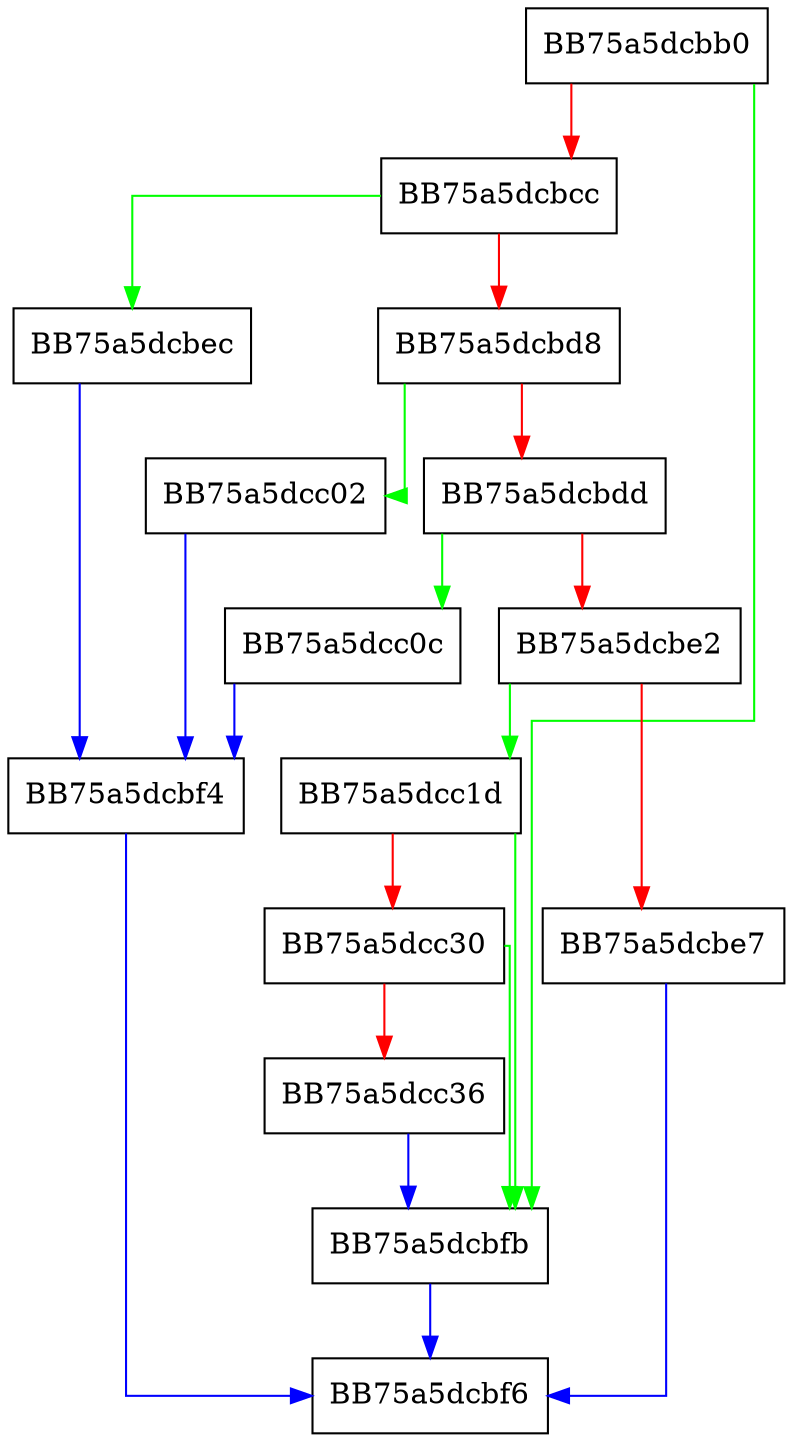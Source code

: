 digraph StartComposite {
  node [shape="box"];
  graph [splines=ortho];
  BB75a5dcbb0 -> BB75a5dcbfb [color="green"];
  BB75a5dcbb0 -> BB75a5dcbcc [color="red"];
  BB75a5dcbcc -> BB75a5dcbec [color="green"];
  BB75a5dcbcc -> BB75a5dcbd8 [color="red"];
  BB75a5dcbd8 -> BB75a5dcc02 [color="green"];
  BB75a5dcbd8 -> BB75a5dcbdd [color="red"];
  BB75a5dcbdd -> BB75a5dcc0c [color="green"];
  BB75a5dcbdd -> BB75a5dcbe2 [color="red"];
  BB75a5dcbe2 -> BB75a5dcc1d [color="green"];
  BB75a5dcbe2 -> BB75a5dcbe7 [color="red"];
  BB75a5dcbe7 -> BB75a5dcbf6 [color="blue"];
  BB75a5dcbec -> BB75a5dcbf4 [color="blue"];
  BB75a5dcbf4 -> BB75a5dcbf6 [color="blue"];
  BB75a5dcbfb -> BB75a5dcbf6 [color="blue"];
  BB75a5dcc02 -> BB75a5dcbf4 [color="blue"];
  BB75a5dcc0c -> BB75a5dcbf4 [color="blue"];
  BB75a5dcc1d -> BB75a5dcbfb [color="green"];
  BB75a5dcc1d -> BB75a5dcc30 [color="red"];
  BB75a5dcc30 -> BB75a5dcbfb [color="green"];
  BB75a5dcc30 -> BB75a5dcc36 [color="red"];
  BB75a5dcc36 -> BB75a5dcbfb [color="blue"];
}